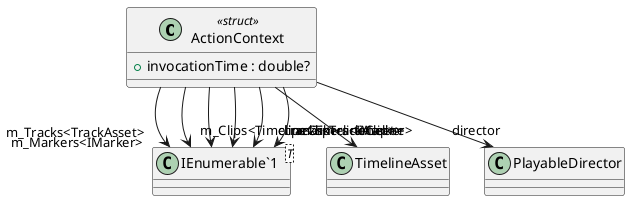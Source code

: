 @startuml
class ActionContext <<struct>> {
    + invocationTime : double?
}
class "IEnumerable`1"<T> {
}
ActionContext --> "m_Tracks<TrackAsset>" "IEnumerable`1"
ActionContext --> "m_Clips<TimelineClip>" "IEnumerable`1"
ActionContext --> "m_Markers<IMarker>" "IEnumerable`1"
ActionContext --> "timeline" TimelineAsset
ActionContext --> "director" PlayableDirector
ActionContext --> "tracks<TrackAsset>" "IEnumerable`1"
ActionContext --> "clips<TimelineClip>" "IEnumerable`1"
ActionContext --> "markers<IMarker>" "IEnumerable`1"
@enduml
